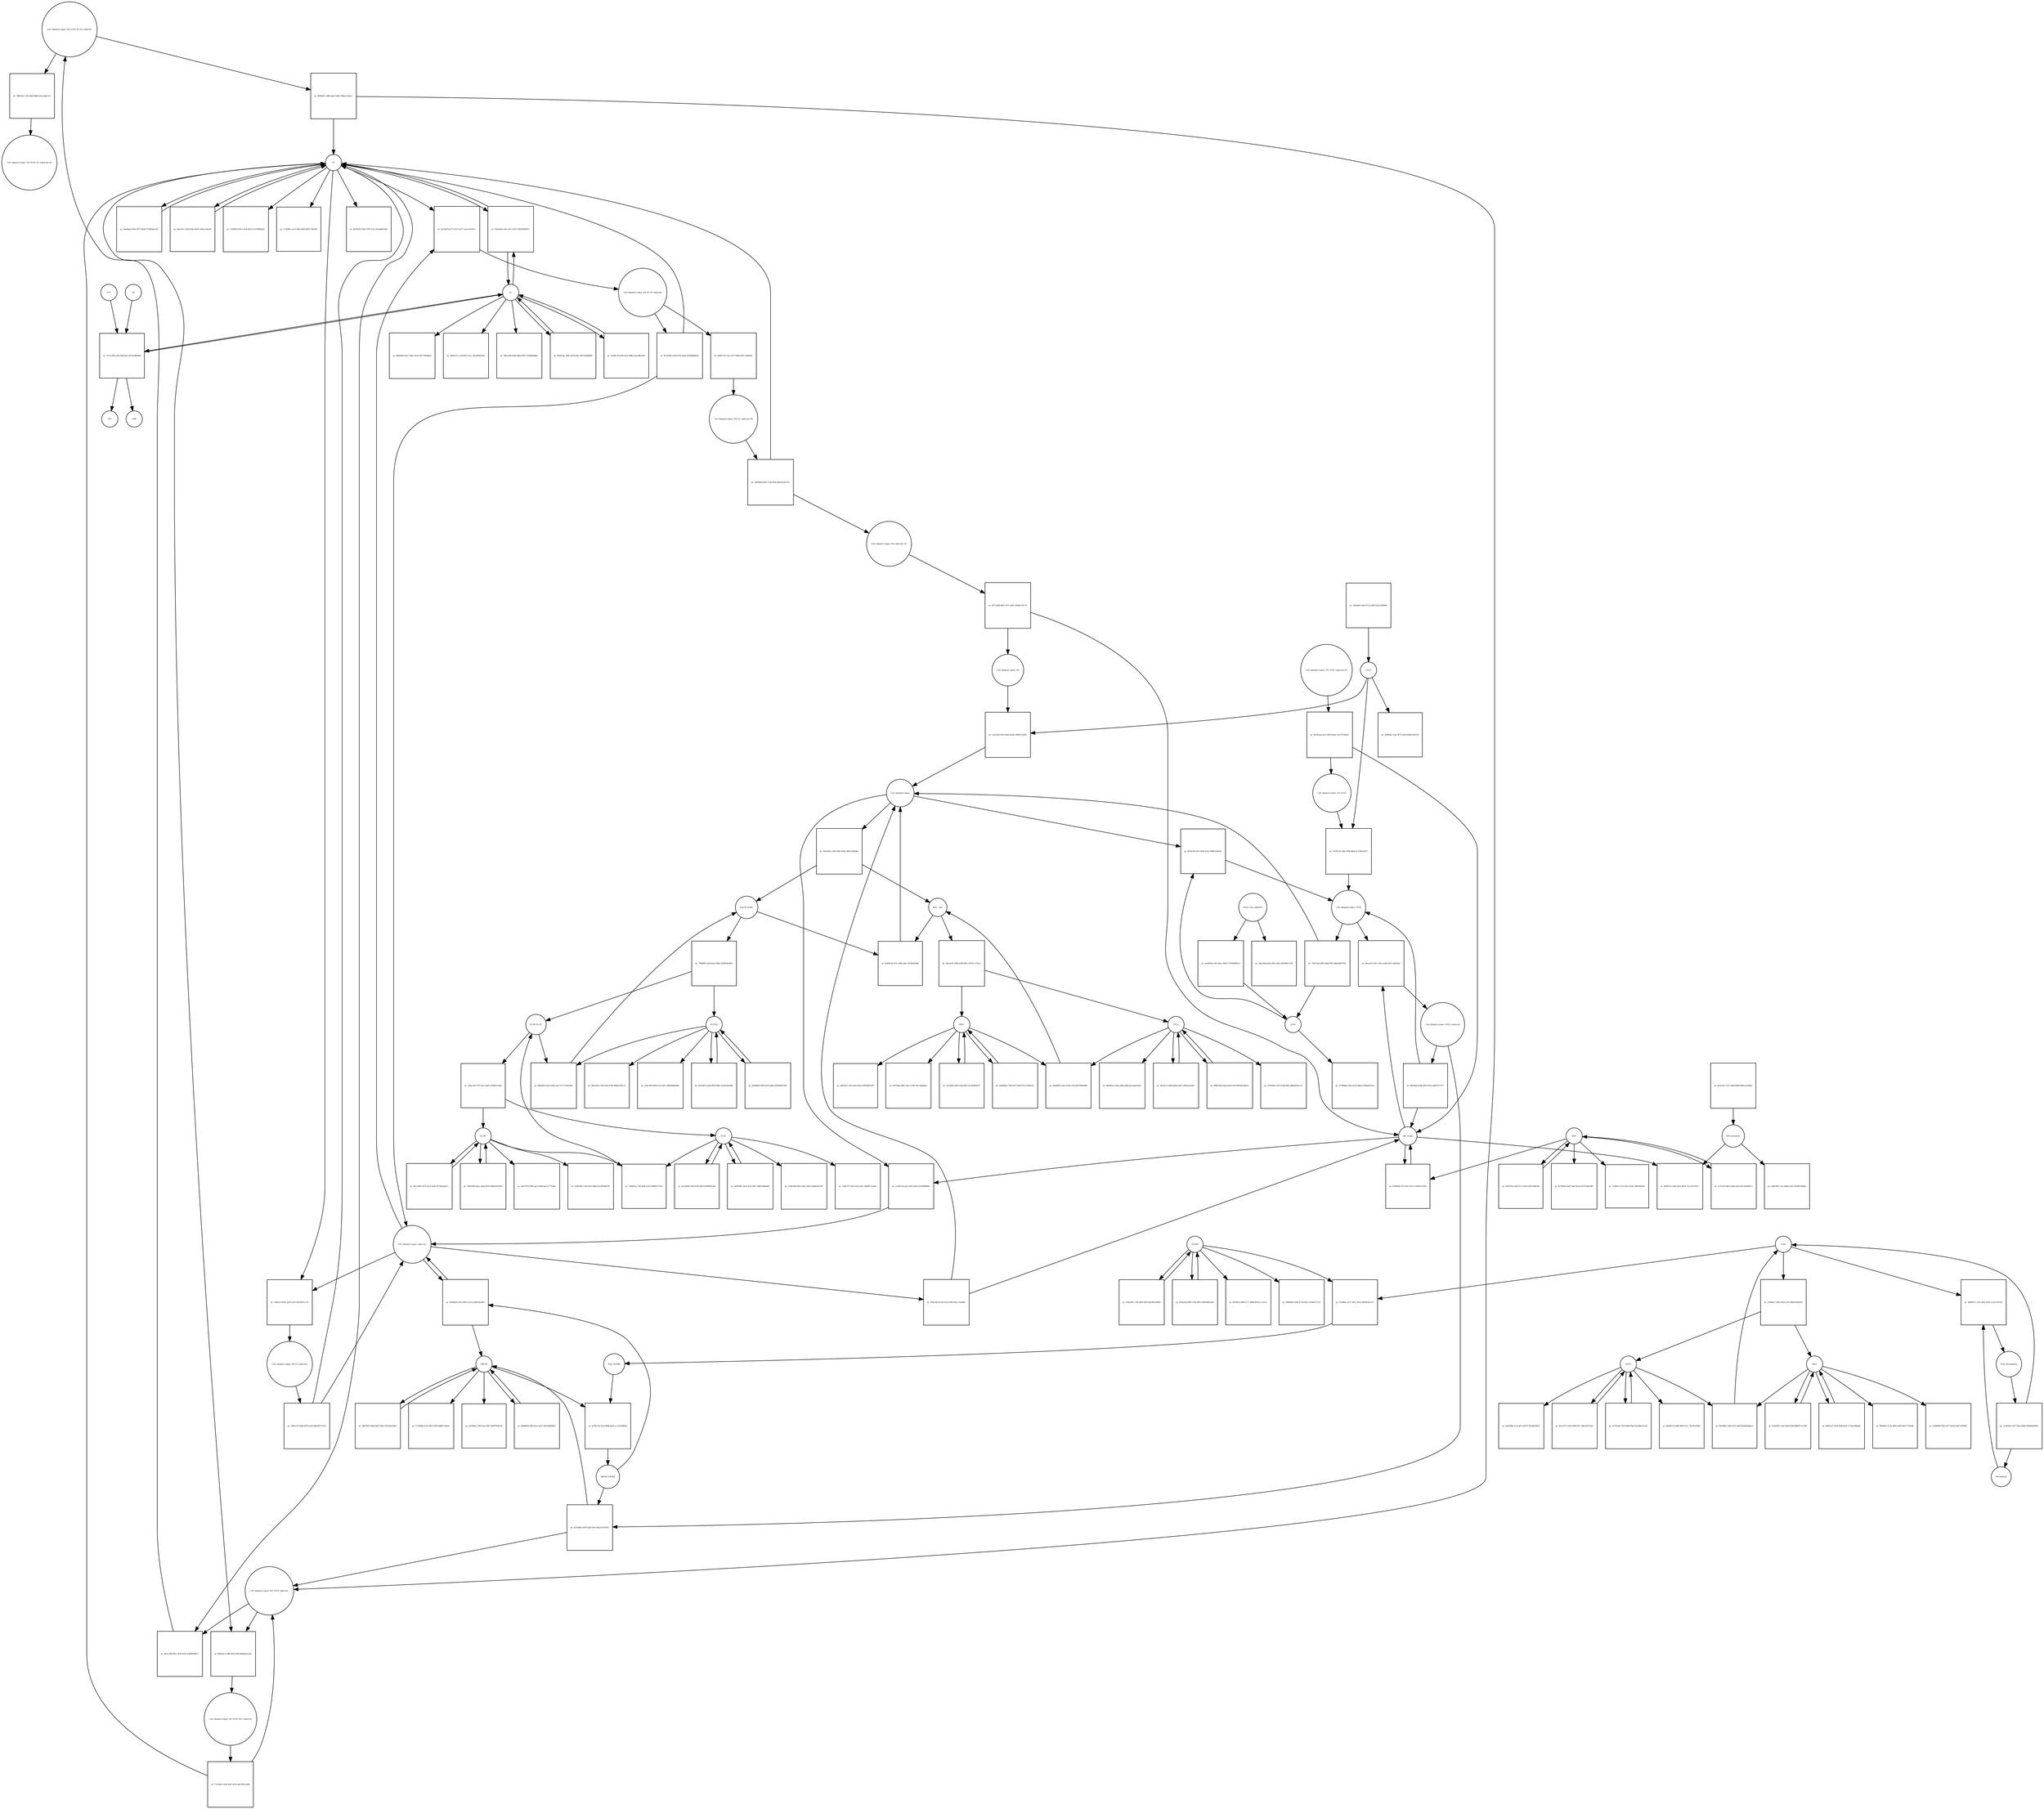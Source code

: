 strict digraph  {
"Cul2 ubiquitin ligase_N8_Orf10_E2-Ub_substrate" [annotation="urn_miriam_ncbiprotein_BCD58762|urn_miriam_hgnc.symbol_UBE2|urn_miriam_hgnc.symbol_ZYG11B|urn_miriam_hgnc.symbol_ELOB|urn_miriam_hgnc.symbol_ELOC|urn_miriam_hgnc.symbol_RBX1|urn_miriam_hgnc.symbol_CUL2|urn_miriam_hgnc.symbol_NEDD8", bipartite=0, cls=complex, fontsize=4, label="Cul2 ubiquitin ligase_N8_Orf10_E2-Ub_substrate", shape=circle];
"pr_36ff41b2-c7bf-496d-98db-0c2eca8aa741" [annotation="", bipartite=1, cls=process, fontsize=4, label="pr_36ff41b2-c7bf-496d-98db-0c2eca8aa741", shape=square];
"Cul2 ubiquitin ligase_N8_Orf10_E2_substrate-Ub" [annotation="urn_miriam_ncbiprotein_BCD58762|urn_miriam_hgnc.symbol_UBE2|urn_miriam_hgnc.symbol_ZYG11B|urn_miriam_hgnc.symbol_ELOB|urn_miriam_hgnc.symbol_ELOC|urn_miriam_hgnc.symbol_RBX1|urn_miriam_hgnc.symbol_CUL2|urn_miriam_hgnc.symbol_NEDD8", bipartite=0, cls=complex, fontsize=4, label="Cul2 ubiquitin ligase_N8_Orf10_E2_substrate-Ub", shape=circle];
"Cul2 ubiquitin ligase_N8_E2-Ub_substrate" [annotation="urn_miriam_hgnc.symbol_ZYG11B|urn_miriam_hgnc.symbol_RBX1|urn_miriam_hgnc.symbol_ELOB|urn_miriam_hgnc.symbol_ELOC|urn_miriam_hgnc.symbol_CUL2|urn_miriam_hgnc.symbol_NEDD8|urn_miriam_hgnc.symbol_UBE2", bipartite=0, cls=complex, fontsize=4, label="Cul2 ubiquitin ligase_N8_E2-Ub_substrate", shape=circle];
"pr_b5893139-75a1-4757-96b4-88517288eb3f" [annotation="", bipartite=1, cls=process, fontsize=4, label="pr_b5893139-75a1-4757-96b4-88517288eb3f", shape=square];
"Cul2 ubiquitin ligase_N8_E2_substrate-Ub" [annotation="urn_miriam_hgnc.symbol_ZYG11B|urn_miriam_hgnc.symbol_UBE2|urn_miriam_hgnc.symbol_ELOB|urn_miriam_hgnc.symbol_ELOC|urn_miriam_hgnc.symbol_RBX1|urn_miriam_hgnc.symbol_CUL2|urn_miriam_hgnc.symbol_NEDD8", bipartite=0, cls=complex, fontsize=4, label="Cul2 ubiquitin ligase_N8_E2_substrate-Ub", shape=circle];
E2 [annotation="urn_miriam_hgnc.symbol_UBE2", bipartite=0, cls=macromolecule, fontsize=4, label=E2, shape=circle];
"pr_f54e4b5b-cabc-43e7-a055-35b618483021" [annotation="", bipartite=1, cls=process, fontsize=4, label="pr_f54e4b5b-cabc-43e7-a055-35b618483021", shape=square];
E1 [annotation="urn_miriam_hgnc.symbol_UBA", bipartite=0, cls=macromolecule, fontsize=4, label=E1, shape=circle];
"pr_1071c208-a1b0-4afb-affa-5479ce88596d" [annotation="", bipartite=1, cls=process, fontsize=4, label="pr_1071c208-a1b0-4afb-affa-5479ce88596d", shape=square];
Ub [annotation="", bipartite=0, cls="simple chemical", fontsize=4, label=Ub, shape=circle];
ATP [annotation="", bipartite=0, cls="simple chemical", fontsize=4, label=ATP, shape=circle];
AMP [annotation="", bipartite=0, cls="simple chemical", fontsize=4, label=AMP, shape=circle];
PPi [annotation="", bipartite=0, cls="simple chemical", fontsize=4, label=PPi, shape=circle];
"Cul2 ubiquitin ligase_substrate" [annotation="urn_miriam_hgnc.symbol_ZYg11B|urn_miriam_hgnc.symbol_ELOB|urn_miriam_hgnc.symbol_ELOC|urn_miriam_hgnc.symbol_RBX1|urn_miriam_hgnc.symbol_CUL2|urn_miriam_hgnc.symbol_NEDD8", bipartite=0, cls=complex, fontsize=4, label="Cul2 ubiquitin ligase_substrate", shape=circle];
"pr_b3c0da7b-a275-4133-a377-ae2a7af1871c" [annotation="", bipartite=1, cls=process, fontsize=4, label="pr_b3c0da7b-a275-4133-a377-ae2a7af1871c", shape=square];
"Cul2 ubiquitin ligase_N8_Orf10_substrate" [annotation="urn_miriam_ncbiprotein_BCD58762|urn_miriam_hgnc.symbol_ZYG11B|urn_miriam_hgnc.symbol_ELOB|urn_miriam_hgnc.symbol_ELOC|urn_miriam_hgnc.symbol_RBX1|urn_miriam_hgnc.symbol_CUL2|urn_miriam_hgnc.symbol_NEDD8", bipartite=0, cls=complex, fontsize=4, label="Cul2 ubiquitin ligase_N8_Orf10_substrate", shape=circle];
"pr_d412c2bb-065c-4a78-bc05-fe488559fb7c" [annotation="", bipartite=1, cls=process, fontsize=4, label="pr_d412c2bb-065c-4a78-bc05-fe488559fb7c", shape=square];
ZYG11B [annotation="urn_miriam_hgnc_HGNC%3A25820", bipartite=0, cls=macromolecule, fontsize=4, label=ZYG11B, shape=circle];
"pr_6c87dd7e-220b-4f29-868c-0c2b5c8e208f" [annotation="", bipartite=1, cls=process, fontsize=4, label="pr_6c87dd7e-220b-4f29-868c-0c2b5c8e208f", shape=square];
UBE2M [annotation="urn_miriam_hgnc_HGNC%3A12491", bipartite=0, cls=macromolecule, fontsize=4, label=UBE2M, shape=circle];
"pr_b04980ed-4ffb-42ca-9a27-d4363b858852" [annotation="", bipartite=1, cls=process, fontsize=4, label="pr_b04980ed-4ffb-42ca-9a27-d4363b858852", shape=square];
UBA3 [annotation="urn_miriam_hgnc_HGNC%3A12470", bipartite=0, cls=macromolecule, fontsize=4, label=UBA3, shape=circle];
"pr_6c6ef452-7eeb-430d-939b-d88047c1c369" [annotation="", bipartite=1, cls=process, fontsize=4, label="pr_6c6ef452-7eeb-430d-939b-d88047c1c369", shape=square];
RBX1 [annotation="urn_miriam_hgnc_HGNC%3A9928", bipartite=0, cls=macromolecule, fontsize=4, label=RBX1, shape=circle];
"pr_15e2863e-9ef5-43fa-8837-dc16b9fb3e17" [annotation="", bipartite=1, cls=process, fontsize=4, label="pr_15e2863e-9ef5-43fa-8837-dc16b9fb3e17", shape=square];
"Orf10 (+)ss sgmRNA" [annotation=urn_miriam_ncbiprotein_BCD58762, bipartite=0, cls="nucleic acid feature", fontsize=4, label="Orf10 (+)ss sgmRNA", shape=circle];
"pr_eea465b4-3a01-40ec-8620-775505d805c0" [annotation="", bipartite=1, cls=process, fontsize=4, label="pr_eea465b4-3a01-40ec-8620-775505d805c0", shape=square];
Orf10 [annotation=urn_miriam_ncbiprotein_BCD58762, bipartite=0, cls=macromolecule, fontsize=4, label=Orf10, shape=circle];
NEDD8 [annotation="urn_miriam_hgnc_HGNC%3A7732", bipartite=0, cls=macromolecule, fontsize=4, label=NEDD8, shape=circle];
"pr_52d23f4e-c798-4469-a8f2-6eb396c000d4" [annotation="", bipartite=1, cls=process, fontsize=4, label="pr_52d23f4e-c798-4469-a8f2-6eb396c000d4", shape=square];
NAE1 [annotation="urn_miriam_hgnc_HGNC%3A621", bipartite=0, cls=macromolecule, fontsize=4, label=NAE1, shape=circle];
"pr_6d1c0727-e045-4409-9f1c-f90e595235a2" [annotation="", bipartite=1, cls=process, fontsize=4, label="pr_6d1c0727-e045-4409-9f1c-f90e595235a2", shape=square];
ELOC [annotation="urn_miriam_hgnc_HGNC%3A11617", bipartite=0, cls=macromolecule, fontsize=4, label=ELOC, shape=circle];
"pr_b3353b8d-5564-41fb-82b9-6e60ff90c26d" [annotation="", bipartite=1, cls=process, fontsize=4, label="pr_b3353b8d-5564-41fb-82b9-6e60ff90c26d", shape=square];
ELOB [annotation="urn_miriam_hgnc_HGNC%3A11619", bipartite=0, cls=macromolecule, fontsize=4, label=ELOB, shape=circle];
"pr_89ca5566-4470-43c6-be06-20734faa6a5c" [annotation="", bipartite=1, cls=process, fontsize=4, label="pr_89ca5566-4470-43c6-be06-20734faa6a5c", shape=square];
"pr_0aed9aad-5043-4f73-8658-7f1082beac96" [annotation="", bipartite=1, cls=process, fontsize=4, label="pr_0aed9aad-5043-4f73-8658-7f1082beac96", shape=square];
"pr_84361a6c-369e-4034-b9ac-8437b3808580" [annotation="", bipartite=1, cls=process, fontsize=4, label="pr_84361a6c-369e-4034-b9ac-8437b3808580", shape=square];
DUB [annotation="urn_miriam_hgnc.symbol_DUB", bipartite=0, cls=macromolecule, fontsize=4, label=DUB, shape=circle];
"pr_fc321876-db55-406d-a95f-49c16eb665c2" [annotation="", bipartite=1, cls=process, fontsize=4, label="pr_fc321876-db55-406d-a95f-49c16eb665c2", shape=square];
CUL2 [annotation="urn_miriam_hgnc_HGNC%3A2552", bipartite=0, cls=macromolecule, fontsize=4, label=CUL2, shape=circle];
"pr_6bc3f1c2-bd04-48ed-abd7-a682fee2ebe7" [annotation="", bipartite=1, cls=process, fontsize=4, label="pr_6bc3f1c2-bd04-48ed-abd7-a682fee2ebe7", shape=square];
"pr_5d584893-8505-4f18-a8b8-587b09d07009" [annotation="", bipartite=1, cls=process, fontsize=4, label="pr_5d584893-8505-4f18-a8b8-587b09d07009", shape=square];
"pr_89b78423-4fbd-4b41-9842-69325d21df92" [annotation="", bipartite=1, cls=process, fontsize=4, label="pr_89b78423-4fbd-4b41-9842-69325d21df92", shape=square];
"pr_6fb22cd7-59cb-4280-8c91-372eec0b6a8c" [annotation="", bipartite=1, cls=process, fontsize=4, label="pr_6fb22cd7-59cb-4280-8c91-372eec0b6a8c", shape=square];
"pr_b34286ea-730e-4ef7-be00-f3c1a709a316" [annotation="", bipartite=1, cls=process, fontsize=4, label="pr_b34286ea-730e-4ef7-be00-f3c1a709a316", shape=square];
"pr_d595aefa-8692-474a-8f81-6a892d861d39" [annotation="", bipartite=1, cls=process, fontsize=4, label="pr_d595aefa-8692-474a-8f81-6a892d861d39", shape=square];
"pr_01574c8e-7929-4b96-98af-d2cd40e21aa6" [annotation="", bipartite=1, cls=process, fontsize=4, label="pr_01574c8e-7929-4b96-98af-d2cd40e21aa6", shape=square];
"pr_8a8409b7-4433-4f35-b40c-3d6bcd0bbddb" [annotation="", bipartite=1, cls=process, fontsize=4, label="pr_8a8409b7-4433-4f35-b40c-3d6bcd0bbddb", shape=square];
"pr_38b61deb-0b1e-4ab8-bf58-02bbb5d37894" [annotation="", bipartite=1, cls=process, fontsize=4, label="pr_38b61deb-0b1e-4ab8-bf58-02bbb5d37894", shape=square];
"pr_f6ac65c1-262d-44bc-ba96-1d02ac56a1ff" [annotation="", bipartite=1, cls=process, fontsize=4, label="pr_f6ac65c1-262d-44bc-ba96-1d02ac56a1ff", shape=square];
"pr_91d56c3f-0338-415a-b99b-2a2a38fa1fd7" [annotation="", bipartite=1, cls=process, fontsize=4, label="pr_91d56c3f-0338-415a-b99b-2a2a38fa1fd7", shape=square];
"pr_b2d7d1ef-024f-411a-8305-b395149dcf6f" [annotation="", bipartite=1, cls=process, fontsize=4, label="pr_b2d7d1ef-024f-411a-8305-b395149dcf6f", shape=square];
"pr_0b007b38-d4a6-4450-b19f-82854b7bde50" [annotation="", bipartite=1, cls=process, fontsize=4, label="pr_0b007b38-d4a6-4450-b19f-82854b7bde50", shape=square];
"pr_529ba0a5-afb3-4732-a900-1faa319f4de6" [annotation="", bipartite=1, cls=process, fontsize=4, label="pr_529ba0a5-afb3-4732-a900-1faa319f4de6", shape=square];
CSN5 [annotation="", bipartite=0, cls=complex, fontsize=4, label=CSN5, shape=circle];
"pr_e91e1f2c-157e-4de8-80d6-bfd9c2a329a8" [annotation="", bipartite=1, cls=process, fontsize=4, label="pr_e91e1f2c-157e-4de8-80d6-bfd9c2a329a8", shape=square];
"26S-proteasom" [annotation="urn_miriam_obo.go_GO%3A0000502", bipartite=0, cls=complex, fontsize=4, label="26S-proteasom", shape=circle];
NAE_Pevonedistat [annotation="urn_miriam_obo.chebi_CHEBI%3A145535|urn_miriam_hgnc.symbol_NAE1|urn_miriam_hgnc.symbol_UBA3", bipartite=0, cls=complex, fontsize=4, label=NAE_Pevonedistat, shape=circle];
"pr_1c445624-1437-40ea-86dd-2f6640a4869c" [annotation="", bipartite=1, cls=process, fontsize=4, label="pr_1c445624-1437-40ea-86dd-2f6640a4869c", shape=square];
Pevonedistat [annotation="urn_miriam_obo.chebi_CHEBI%3A145535", bipartite=0, cls="simple chemical", fontsize=4, label=Pevonedistat, shape=circle];
NAE [annotation="urn_miriam_hgnc.symbol_NAE1|urn_miriam_hgnc.symbol_UBA3", bipartite=0, cls=complex, fontsize=4, label=NAE, shape=circle];
"pr_3cdd8aa7-6e6e-46ad-a315-d9d61bdd9165" [annotation="", bipartite=1, cls=process, fontsize=4, label="pr_3cdd8aa7-6e6e-46ad-a315-d9d61bdd9165", shape=square];
ELOB_ELOC [annotation="urn_miriam_hgnc.symbol_ELOB|urn_miriam_hgnc.symbol_ELOC", bipartite=0, cls=complex, fontsize=4, label=ELOB_ELOC, shape=circle];
"pr_22fac236-7187-4a1f-a62f-c47bf8c21b04" [annotation="", bipartite=1, cls=process, fontsize=4, label="pr_22fac236-7187-4a1f-a62f-c47bf8c21b04", shape=square];
Zyg11B_EloBC [annotation="urn_miriam_hgnc.symbol_ZYG11B|urn_miriam_hgnc.symbol_ELOB|urn_miriam_hgnc.symbol_ELOC", bipartite=0, cls=complex, fontsize=4, label=Zyg11B_EloBC, shape=circle];
"pr_74fddf50-e6e8-4ee5-b962-502df5d596e0" [annotation="", bipartite=1, cls=process, fontsize=4, label="pr_74fddf50-e6e8-4ee5-b962-502df5d596e0", shape=square];
"Cul2 ubiquitin ligase_N8_substrate-Ub" [annotation="urn_miriam_hgnc.symbol_ZYG11B|urn_miriam_hgnc.symbol_ELOB|urn_miriam_hgnc.symbol_ELOC|urn_miriam_hgnc.symbol_RBX1|urn_miriam_hgnc.symbol_CUL2|urn_miriam_hgnc.symbol_NEDD8", bipartite=0, cls=complex, fontsize=4, label="Cul2 ubiquitin ligase_N8_substrate-Ub", shape=circle];
"pr_4871c68d-4bdc-473c-ad91-28debe12e73e" [annotation="", bipartite=1, cls=process, fontsize=4, label="pr_4871c68d-4bdc-473c-ad91-28debe12e73e", shape=square];
"Cul2 ubiquitin ligase_N8" [annotation="urn_miriam_hgnc.symbol_ZYG11B|urn_miriam_hgnc.symbol_ELOB|urn_miriam_hgnc.symbol_ELOC|urn_miriam_hgnc.symbol_RBX1|urn_miriam_hgnc.symbol_CUL2|urn_miriam_hgnc.symbol_NEDD8", bipartite=0, cls=complex, fontsize=4, label="Cul2 ubiquitin ligase_N8", shape=circle];
ubit_traget [annotation="", bipartite=0, cls=macromolecule, fontsize=4, label=ubit_traget, shape=circle];
"pr_978a3463-8238-41e4-ab06-ebecc33ad661" [annotation="", bipartite=1, cls=process, fontsize=4, label="pr_978a3463-8238-41e4-ab06-ebecc33ad661", shape=square];
"Cul2 ubiquitin ligase" [annotation="urn_miriam_hgnc.symbol_RBX1|urn_miriam_hgnc.symbol_CUL2|urn_miriam_hgnc.symbol_ZYG11B|urn_miriam_hgnc.symbol_ELOB|urn_miriam_hgnc.symbol_ELOC", bipartite=0, cls=complex, fontsize=4, label="Cul2 ubiquitin ligase", shape=circle];
"Cul2 ubiquitin ligase_N8_Orf10_substrate-Ub" [annotation="urn_miriam_ncbiprotein_BCD58762|urn_miriam_hgnc.symbol_ZYG11B|urn_miriam_hgnc.symbol_ELOB|urn_miriam_hgnc.symbol_ELOC|urn_miriam_hgnc.symbol_RBX1|urn_miriam_hgnc.symbol_CUL2|urn_miriam_hgnc.symbol_NEDD8", bipartite=0, cls=complex, fontsize=4, label="Cul2 ubiquitin ligase_N8_Orf10_substrate-Ub", shape=circle];
"pr_6b320aaa-0ca2-4092-95a8-214797239b35" [annotation="", bipartite=1, cls=process, fontsize=4, label="pr_6b320aaa-0ca2-4092-95a8-214797239b35", shape=square];
"Cul2 ubiquitin ligase_N8_Orf10" [annotation="urn_miriam_hgnc.symbol_ZYG11B|urn_miriam_hgnc.symbol_ELOB|urn_miriam_hgnc.symbol_ELOC|urn_miriam_hgnc.symbol_RBX1|urn_miriam_hgnc.symbol_CUL2|urn_miriam_hgnc.symbol_NEDD8|urn_miriam_ncbiprotein_BCD58762", bipartite=0, cls=complex, fontsize=4, label="Cul2 ubiquitin ligase_N8_Orf10", shape=circle];
"Cul2 ubiquitin ligase_Orf10_substrate" [annotation="urn_miriam_ncbiprotein_BCD58762|urn_miriam_hgnc.symbol_ZYg11B|urn_miriam_hgnc.symbol_ELOB|urn_miriam_hgnc.symbol_ELOC|urn_miriam_hgnc.symbol_RBX1|urn_miriam_hgnc.symbol_CUL2", bipartite=0, cls=complex, fontsize=4, label="Cul2 ubiquitin ligase_Orf10_substrate", shape=circle];
"pr_b024fda9-6dbf-4f10-91f4-a3d4f7417117" [annotation="", bipartite=1, cls=process, fontsize=4, label="pr_b024fda9-6dbf-4f10-91f4-a3d4f7417117", shape=square];
"Cul2 ubiquitin ligase_Orf10" [annotation="urn_miriam_ncbiprotein_BCD58762|urn_miriam_hgnc.symbol_ZYG11B|urn_miriam_hgnc.symbol_ELOB|urn_miriam_hgnc.symbol_ELOC|urn_miriam_hgnc.symbol_RBX1|urn_miriam_hgnc.symbol_CUL2", bipartite=0, cls=complex, fontsize=4, label="Cul2 ubiquitin ligase_Orf10", shape=circle];
"pr_7d136c22-3a8a-493b-88a8-bc15945e2971" [annotation="", bipartite=1, cls=process, fontsize=4, label="pr_7d136c22-3a8a-493b-88a8-bc15945e2971", shape=square];
"pr_75d513ab-d0f4-49e8-9fd7-0db3e0057955" [annotation="", bipartite=1, cls=process, fontsize=4, label="pr_75d513ab-d0f4-49e8-9fd7-0db3e0057955", shape=square];
"pr_1adc39a3-40e3-4bfe-be4b-c99df517bd30" [annotation="", bipartite=1, cls=process, fontsize=4, label="pr_1adc39a3-40e3-4bfe-be4b-c99df517bd30", shape=square];
"pr_84cbeb8c-e4e9-44b2-bda6-3b0211d0adbe" [annotation="", bipartite=1, cls=process, fontsize=4, label="pr_84cbeb8c-e4e9-44b2-bda6-3b0211d0adbe", shape=square];
Rbx1_Cul2 [annotation="urn_miriam_hgnc.symbol_RBX1|urn_miriam_hgnc.symbol_CUL2", bipartite=0, cls=complex, fontsize=4, label=Rbx1_Cul2, shape=circle];
"pr_5d4508a0-60f7-474d-916b-462a0c0a07c6" [annotation="", bipartite=1, cls=process, fontsize=4, label="pr_5d4508a0-60f7-474d-916b-462a0c0a07c6", shape=square];
"Cul2 ubiquitin ligase_N8_E2_substrate" [annotation="urn_miriam_hgnc.symbol_ZYG11B|urn_miriam_hgnc.symbol_ELOB|urn_miriam_hgnc.symbol_ELOC|urn_miriam_hgnc.symbol_RBX1|urn_miriam_hgnc.symbol_CUL2|urn_miriam_hgnc.symbol_NEDD8", bipartite=0, cls=complex, fontsize=4, label="Cul2 ubiquitin ligase_N8_E2_substrate", shape=circle];
"pr_cf841c03-45d6-4970-ac69-6bbcd8771414" [annotation="", bipartite=1, cls=process, fontsize=4, label="pr_cf841c03-45d6-4970-ac69-6bbcd8771414", shape=square];
"Cul2 ubiquitin ligase_N8_Orf10_0E2_substrate" [annotation="urn_miriam_ncbiprotein_BCD58762|urn_miriam_hgnc.symbol_ZYG11B|urn_miriam_hgnc.symbol_ELOB|urn_miriam_hgnc.symbol_ELOC|urn_miriam_hgnc.symbol_RBX1|urn_miriam_hgnc.symbol_CUL2|urn_miriam_hgnc.symbol_NEDD8|urn_miriam_hgnc.symbol_UBE2", bipartite=0, cls=complex, fontsize=4, label="Cul2 ubiquitin ligase_N8_Orf10_0E2_substrate", shape=circle];
"pr_771224e5-1656-4391-8e7b-9a9700c3c05b" [annotation="", bipartite=1, cls=process, fontsize=4, label="pr_771224e5-1656-4391-8e7b-9a9700c3c05b", shape=square];
"pr_30aa5a9c-f004-43b0-806c-a5515cc77bc5" [annotation="", bipartite=1, cls=process, fontsize=4, label="pr_30aa5a9c-f004-43b0-806c-a5515cc77bc5", shape=square];
"pr_476985d1-ff76-4911-be73-cf4943a185f9" [annotation="", bipartite=1, cls=process, fontsize=4, label="pr_476985d1-ff76-4911-be73-cf4943a185f9", shape=square];
"pr_9e13558a-3326-4792-bad2-621bd84bb01e" [annotation="", bipartite=1, cls=process, fontsize=4, label="pr_9e13558a-3326-4792-bad2-621bd84bb01e", shape=square];
"pr_d95f26d7-a80b-42a6-b29b-768da31a9ae2" [annotation="", bipartite=1, cls=process, fontsize=4, label="pr_d95f26d7-a80b-42a6-b29b-768da31a9ae2", shape=square];
"pr_8f0d5731-a046-4a5a-8b79-37ee74270321" [annotation="", bipartite=1, cls=process, fontsize=4, label="pr_8f0d5731-a046-4a5a-8b79-37ee74270321", shape=square];
"pr_48a230cf-1200-435e-b7f4-49fbec595c7e" [annotation="", bipartite=1, cls=process, fontsize=4, label="pr_48a230cf-1200-435e-b7f4-49fbec595c7e", shape=square];
"pr_a78c558f-e828-4153-bd72-d08e986d3804" [annotation="", bipartite=1, cls=process, fontsize=4, label="pr_a78c558f-e828-4153-bd72-d08e986d3804", shape=square];
"pr_7c55d9da-6c64-49e5-8329-dd6ff119de0c" [annotation="", bipartite=1, cls=process, fontsize=4, label="pr_7c55d9da-6c64-49e5-8329-dd6ff119de0c", shape=square];
"pr_a8cfb0fa-c396-45ea-90fc-05697fb9a1bf" [annotation="", bipartite=1, cls=process, fontsize=4, label="pr_a8cfb0fa-c396-45ea-90fc-05697fb9a1bf", shape=square];
"pr_39b490c2-fc2a-4f6d-ae90-0feb77576a3b" [annotation="", bipartite=1, cls=process, fontsize=4, label="pr_39b490c2-fc2a-4f6d-ae90-0feb77576a3b", shape=square];
"pr_23b40094-03fa-4a77-b93e-04f27a782991" [annotation="", bipartite=1, cls=process, fontsize=4, label="pr_23b40094-03fa-4a77-b93e-04f27a782991", shape=square];
"pr_af8750c5-52b1-4dc4-bfe3-0f3fa89623b7" [annotation="", bipartite=1, cls=process, fontsize=4, label="pr_af8750c5-52b1-4dc4-bfe3-0f3fa89623b7", shape=square];
"pr_e0375bae-86fc-4a21-a708-7f3c7bdb8ee2" [annotation="", bipartite=1, cls=process, fontsize=4, label="pr_e0375bae-86fc-4a21-a708-7f3c7bdb8ee2", shape=square];
"pr_c8ac06d2-64af-4fb3-a82b-20e664f12759" [annotation="", bipartite=1, cls=process, fontsize=4, label="pr_c8ac06d2-64af-4fb3-a82b-20e664f12759", shape=square];
"pr_57788ddd-c50e-4a39-bbbb-5c56babc97a9" [annotation="", bipartite=1, cls=process, fontsize=4, label="pr_57788ddd-c50e-4a39-bbbb-5c56babc97a9", shape=square];
"pr_f8c9d335-9f40-4717-888d-0676ccc1e3e2" [annotation="", bipartite=1, cls=process, fontsize=4, label="pr_f8c9d335-9f40-4717-888d-0676ccc1e3e2", shape=square];
"pr_80bb60fa-ee8d-4718-abf3-2ca06ed77133" [annotation="", bipartite=1, cls=process, fontsize=4, label="pr_80bb60fa-ee8d-4718-abf3-2ca06ed77133", shape=square];
"pr_69c6b11d-a948-4904-911c-79a7fe22ff82" [annotation="", bipartite=1, cls=process, fontsize=4, label="pr_69c6b11d-a948-4904-911c-79a7fe22ff82", shape=square];
"pr_242ef8b8-1e3a-447c-b979-761a82f36015" [annotation="", bipartite=1, cls=process, fontsize=4, label="pr_242ef8b8-1e3a-447c-b979-761a82f36015", shape=square];
"pr_e144634b-4983-449c-92b0-abab842b7067" [annotation="", bipartite=1, cls=process, fontsize=4, label="pr_e144634b-4983-449c-92b0-abab842b7067", shape=square];
"pr_7a98c7f7-abf2-43cd-a16c-dbb5873c20b5" [annotation="", bipartite=1, cls=process, fontsize=4, label="pr_7a98c7f7-abf2-43cd-a16c-dbb5873c20b5", shape=square];
"pr_a647757b-f006-4ac8-a9ad-8a7c2773764e" [annotation="", bipartite=1, cls=process, fontsize=4, label="pr_a647757b-f006-4ac8-a9ad-8a7c2773764e", shape=square];
"pr_0249c461-5359-4fc9-9466-34e3830dd79d" [annotation="", bipartite=1, cls=process, fontsize=4, label="pr_0249c461-5359-4fc9-9466-34e3830dd79d", shape=square];
"pr_7e604632-8411-4ef4-bb52-6c223f804ab5" [annotation="", bipartite=1, cls=process, fontsize=4, label="pr_7e604632-8411-4ef4-bb52-6c223f804ab5", shape=square];
"pr_c7368f8c-aa15-4d0e-b9af-ddf3cc98362f" [annotation="", bipartite=1, cls=process, fontsize=4, label="pr_c7368f8c-aa15-4d0e-b9af-ddf3cc98362f", shape=square];
"pr_d00d3a02-eb17-48ac-9c50-56c57892bb76" [annotation="", bipartite=1, cls=process, fontsize=4, label="pr_d00d3a02-eb17-48ac-9c50-56c57892bb76", shape=square];
"pr_b0d41471-c229-4f7c-a5cc-5fe209d1382e" [annotation="", bipartite=1, cls=process, fontsize=4, label="pr_b0d41471-c229-4f7c-a5cc-5fe209d1382e", shape=square];
"pr_85794e4e-8e87-4bef-8ea0-b97d75d4c669" [annotation="", bipartite=1, cls=process, fontsize=4, label="pr_85794e4e-8e87-4bef-8ea0-b97d75d4c669", shape=square];
"pr_7a2bf1c0-1f14-401f-b166-1f8f3058f3fc" [annotation="", bipartite=1, cls=process, fontsize=4, label="pr_7a2bf1c0-1f14-401f-b166-1f8f3058f3fc", shape=square];
"pr_27459242-25c6-4cdd-89f1-d8b4a9e9ca72" [annotation="", bipartite=1, cls=process, fontsize=4, label="pr_27459242-25c6-4cdd-89f1-d8b4a9e9ca72", shape=square];
"pr_d8260a2a-342a-4e6b-ab8d-da13aa410e4c" [annotation="", bipartite=1, cls=process, fontsize=4, label="pr_d8260a2a-342a-4e6b-ab8d-da13aa410e4c", shape=square];
"pr_4f9fb0d1-35a0-4f72-ae8b-63d9ce4f257b" [annotation="", bipartite=1, cls=process, fontsize=4, label="pr_4f9fb0d1-35a0-4f72-ae8b-63d9ce4f257b", shape=square];
"pr_a48a1ffb-c51e-40d6-b188-5503897dd6bd" [annotation="", bipartite=1, cls=process, fontsize=4, label="pr_a48a1ffb-c51e-40d6-b188-5503897dd6bd", shape=square];
NAE_NEDD8 [annotation="urn_miriam_hgnc.symbol_NEDD8|urn_miriam_hgnc.symbol_NAE1|urn_miriam_hgnc.symbol_UBA3", bipartite=0, cls=complex, fontsize=4, label=NAE_NEDD8, shape=circle];
"pr_a976cc9e-5254-408b-ab24-ecca51bd9b6d" [annotation="", bipartite=1, cls=process, fontsize=4, label="pr_a976cc9e-5254-408b-ab24-ecca51bd9b6d", shape=square];
UBE2M_NEDD8 [annotation="urn_miriam_hgnc.symbol_UBE2M|urn_miriam_hgnc.symbol_NEDD8", bipartite=0, cls=complex, fontsize=4, label=UBE2M_NEDD8, shape=circle];
"pr_bf7da25b-efc0-4046-a50e-94d915a883fa" [annotation="", bipartite=1, cls=process, fontsize=4, label="pr_bf7da25b-efc0-4046-a50e-94d915a883fa", shape=square];
"pr_97a88f2c-bc71-487c-831a-9def0cda27a5" [annotation="", bipartite=1, cls=process, fontsize=4, label="pr_97a88f2c-bc71-487c-831a-9def0cda27a5", shape=square];
"pr_0db64071-1a47-48ce-81d5-7cee1f75f1d3" [annotation="", bipartite=1, cls=process, fontsize=4, label="pr_0db64071-1a47-48ce-81d5-7cee1f75f1d3", shape=square];
"pr_f9a484fa-15db-4102-a489-d9afbd3bdec4" [annotation="", bipartite=1, cls=process, fontsize=4, label="pr_f9a484fa-15db-4102-a489-d9afbd3bdec4", shape=square];
"pr_46642633-bc5f-4209-aaa7-b7c731dd1944" [annotation="", bipartite=1, cls=process, fontsize=4, label="pr_46642633-bc5f-4209-aaa7-b7c731dd1944", shape=square];
"pr_72b695ea-7eff-4fdb-a57b-23d9f82775a6" [annotation="", bipartite=1, cls=process, fontsize=4, label="pr_72b695ea-7eff-4fdb-a57b-23d9f82775a6", shape=square];
"pr_9e856c66-415c-496f-a0ef-101d5bfc9b4f" [annotation="", bipartite=1, cls=process, fontsize=4, label="pr_9e856c66-415c-496f-a0ef-101d5bfc9b4f", shape=square];
"pr_ac92613d-eab3-4019-9eb6-63e5f96d6fbe" [annotation="", bipartite=1, cls=process, fontsize=4, label="pr_ac92613d-eab3-4019-9eb6-63e5f96d6fbe", shape=square];
"pr_81bb09a9-32e2-4852-a470-4a0b554e4693" [annotation="", bipartite=1, cls=process, fontsize=4, label="pr_81bb09a9-32e2-4852-a470-4a0b554e4693", shape=square];
"pr_d4aca415-95ce-4f1a-a24d-a0e7c3be3da0" [annotation="", bipartite=1, cls=process, fontsize=4, label="pr_d4aca415-95ce-4f1a-a24d-a0e7c3be3da0", shape=square];
"pr_ad15d84e-d395-4a89-af5a-642ce9193478" [annotation="", bipartite=1, cls=process, fontsize=4, label="pr_ad15d84e-d395-4a89-af5a-642ce9193478", shape=square];
"pr_c26fa3cd-650c-4d70-a433-06cfa047cc74" [annotation="", bipartite=1, cls=process, fontsize=4, label="pr_c26fa3cd-650c-4d70-a433-06cfa047cc74", shape=square];
"pr_0d42b2c5-398f-4fe0-a4f8-d449ad2ea5b1" [annotation="", bipartite=1, cls=process, fontsize=4, label="pr_0d42b2c5-398f-4fe0-a4f8-d449ad2ea5b1", shape=square];
"pr_56a80853-e4a2-4cfb-a738-405760f2a889" [annotation="", bipartite=1, cls=process, fontsize=4, label="pr_56a80853-e4a2-4cfb-a738-405760f2a889", shape=square];
"pr_49fcee98-6a8d-4d93-85f8-72566600bdec" [annotation="", bipartite=1, cls=process, fontsize=4, label="pr_49fcee98-6a8d-4d93-85f8-72566600bdec", shape=square];
"pr_0e883202-f4a4-47f6-9c51-043ab662f2dd" [annotation="", bipartite=1, cls=process, fontsize=4, label="pr_0e883202-f4a4-47f6-9c51-043ab662f2dd", shape=square];
"Cul2 ubiquitin ligase_N8_Orf10_E2-Ub_substrate" -> "pr_36ff41b2-c7bf-496d-98db-0c2eca8aa741"  [annotation="", interaction_type=consumption];
"Cul2 ubiquitin ligase_N8_Orf10_E2-Ub_substrate" -> "pr_d95f26d7-a80b-42a6-b29b-768da31a9ae2"  [annotation="", interaction_type=consumption];
"pr_36ff41b2-c7bf-496d-98db-0c2eca8aa741" -> "Cul2 ubiquitin ligase_N8_Orf10_E2_substrate-Ub"  [annotation="", interaction_type=production];
"Cul2 ubiquitin ligase_N8_E2-Ub_substrate" -> "pr_b5893139-75a1-4757-96b4-88517288eb3f"  [annotation="", interaction_type=consumption];
"Cul2 ubiquitin ligase_N8_E2-Ub_substrate" -> "pr_9e13558a-3326-4792-bad2-621bd84bb01e"  [annotation="", interaction_type=consumption];
"pr_b5893139-75a1-4757-96b4-88517288eb3f" -> "Cul2 ubiquitin ligase_N8_E2_substrate-Ub"  [annotation="", interaction_type=production];
"Cul2 ubiquitin ligase_N8_E2_substrate-Ub" -> "pr_5d4508a0-60f7-474d-916b-462a0c0a07c6"  [annotation="", interaction_type=consumption];
E2 -> "pr_f54e4b5b-cabc-43e7-a055-35b618483021"  [annotation="", interaction_type=consumption];
E2 -> "pr_b3c0da7b-a275-4133-a377-ae2a7af1871c"  [annotation="", interaction_type=consumption];
E2 -> "pr_d412c2bb-065c-4a78-bc05-fe488559fb7c"  [annotation="", interaction_type=consumption];
E2 -> "pr_0aed9aad-5043-4f73-8658-7f1082beac96"  [annotation="", interaction_type=consumption];
E2 -> "pr_f6ac65c1-262d-44bc-ba96-1d02ac56a1ff"  [annotation="", interaction_type=consumption];
E2 -> "pr_7e604632-8411-4ef4-bb52-6c223f804ab5"  [annotation="", interaction_type=consumption];
E2 -> "pr_c7368f8c-aa15-4d0e-b9af-ddf3cc98362f"  [annotation="", interaction_type=consumption];
E2 -> "pr_c26fa3cd-650c-4d70-a433-06cfa047cc74"  [annotation="", interaction_type=consumption];
E2 -> "pr_0d42b2c5-398f-4fe0-a4f8-d449ad2ea5b1"  [annotation="", interaction_type=consumption];
E2 -> "pr_0e883202-f4a4-47f6-9c51-043ab662f2dd"  [annotation="", interaction_type=consumption];
"pr_f54e4b5b-cabc-43e7-a055-35b618483021" -> E2  [annotation="", interaction_type=production];
"pr_f54e4b5b-cabc-43e7-a055-35b618483021" -> E1  [annotation="", interaction_type=production];
E1 -> "pr_f54e4b5b-cabc-43e7-a055-35b618483021"  [annotation="", interaction_type=consumption];
E1 -> "pr_1071c208-a1b0-4afb-affa-5479ce88596d"  [annotation="", interaction_type=consumption];
E1 -> "pr_84361a6c-369e-4034-b9ac-8437b3808580"  [annotation="", interaction_type=consumption];
E1 -> "pr_91d56c3f-0338-415a-b99b-2a2a38fa1fd7"  [annotation="", interaction_type=consumption];
E1 -> "pr_d00d3a02-eb17-48ac-9c50-56c57892bb76"  [annotation="", interaction_type=consumption];
E1 -> "pr_b0d41471-c229-4f7c-a5cc-5fe209d1382e"  [annotation="", interaction_type=consumption];
E1 -> "pr_49fcee98-6a8d-4d93-85f8-72566600bdec"  [annotation="", interaction_type=consumption];
"pr_1071c208-a1b0-4afb-affa-5479ce88596d" -> E1  [annotation="", interaction_type=production];
"pr_1071c208-a1b0-4afb-affa-5479ce88596d" -> AMP  [annotation="", interaction_type=production];
"pr_1071c208-a1b0-4afb-affa-5479ce88596d" -> PPi  [annotation="", interaction_type=production];
Ub -> "pr_1071c208-a1b0-4afb-affa-5479ce88596d"  [annotation="", interaction_type=consumption];
ATP -> "pr_1071c208-a1b0-4afb-affa-5479ce88596d"  [annotation="", interaction_type=consumption];
"Cul2 ubiquitin ligase_substrate" -> "pr_b3c0da7b-a275-4133-a377-ae2a7af1871c"  [annotation="", interaction_type=consumption];
"Cul2 ubiquitin ligase_substrate" -> "pr_978a3463-8238-41e4-ab06-ebecc33ad661"  [annotation="", interaction_type=consumption];
"Cul2 ubiquitin ligase_substrate" -> "pr_81bb09a9-32e2-4852-a470-4a0b554e4693"  [annotation="", interaction_type=consumption];
"Cul2 ubiquitin ligase_substrate" -> "pr_c26fa3cd-650c-4d70-a433-06cfa047cc74"  [annotation="", interaction_type=consumption];
"pr_b3c0da7b-a275-4133-a377-ae2a7af1871c" -> "Cul2 ubiquitin ligase_N8_E2-Ub_substrate"  [annotation="", interaction_type=production];
"Cul2 ubiquitin ligase_N8_Orf10_substrate" -> "pr_d412c2bb-065c-4a78-bc05-fe488559fb7c"  [annotation="", interaction_type=consumption];
"Cul2 ubiquitin ligase_N8_Orf10_substrate" -> "pr_0d42b2c5-398f-4fe0-a4f8-d449ad2ea5b1"  [annotation="", interaction_type=consumption];
"pr_d412c2bb-065c-4a78-bc05-fe488559fb7c" -> "Cul2 ubiquitin ligase_N8_Orf10_E2-Ub_substrate"  [annotation="", interaction_type=production];
ZYG11B -> "pr_6c87dd7e-220b-4f29-868c-0c2b5c8e208f"  [annotation="", interaction_type=consumption];
ZYG11B -> "pr_5d584893-8505-4f18-a8b8-587b09d07009"  [annotation="", interaction_type=consumption];
ZYG11B -> "pr_48a230cf-1200-435e-b7f4-49fbec595c7e"  [annotation="", interaction_type=consumption];
ZYG11B -> "pr_a78c558f-e828-4153-bd72-d08e986d3804"  [annotation="", interaction_type=consumption];
ZYG11B -> "pr_46642633-bc5f-4209-aaa7-b7c731dd1944"  [annotation="", interaction_type=consumption];
"pr_6c87dd7e-220b-4f29-868c-0c2b5c8e208f" -> ZYG11B  [annotation="", interaction_type=production];
UBE2M -> "pr_b04980ed-4ffb-42ca-9a27-d4363b858852"  [annotation="", interaction_type=consumption];
UBE2M -> "pr_89b78423-4fbd-4b41-9842-69325d21df92"  [annotation="", interaction_type=consumption];
UBE2M -> "pr_7c55d9da-6c64-49e5-8329-dd6ff119de0c"  [annotation="", interaction_type=consumption];
UBE2M -> "pr_a8cfb0fa-c396-45ea-90fc-05697fb9a1bf"  [annotation="", interaction_type=consumption];
UBE2M -> "pr_a976cc9e-5254-408b-ab24-ecca51bd9b6d"  [annotation="", interaction_type=consumption];
"pr_b04980ed-4ffb-42ca-9a27-d4363b858852" -> UBE2M  [annotation="", interaction_type=production];
UBA3 -> "pr_6c6ef452-7eeb-430d-939b-d88047c1c369"  [annotation="", interaction_type=consumption];
UBA3 -> "pr_6fb22cd7-59cb-4280-8c91-372eec0b6a8c"  [annotation="", interaction_type=consumption];
UBA3 -> "pr_39b490c2-fc2a-4f6d-ae90-0feb77576a3b"  [annotation="", interaction_type=consumption];
UBA3 -> "pr_23b40094-03fa-4a77-b93e-04f27a782991"  [annotation="", interaction_type=consumption];
UBA3 -> "pr_f9a484fa-15db-4102-a489-d9afbd3bdec4"  [annotation="", interaction_type=consumption];
"pr_6c6ef452-7eeb-430d-939b-d88047c1c369" -> UBA3  [annotation="", interaction_type=production];
RBX1 -> "pr_15e2863e-9ef5-43fa-8837-dc16b9fb3e17"  [annotation="", interaction_type=consumption];
RBX1 -> "pr_b34286ea-730e-4ef7-be00-f3c1a709a316"  [annotation="", interaction_type=consumption];
RBX1 -> "pr_af8750c5-52b1-4dc4-bfe3-0f3fa89623b7"  [annotation="", interaction_type=consumption];
RBX1 -> "pr_e0375bae-86fc-4a21-a708-7f3c7bdb8ee2"  [annotation="", interaction_type=consumption];
RBX1 -> "pr_56a80853-e4a2-4cfb-a738-405760f2a889"  [annotation="", interaction_type=consumption];
"pr_15e2863e-9ef5-43fa-8837-dc16b9fb3e17" -> RBX1  [annotation="", interaction_type=production];
"Orf10 (+)ss sgmRNA" -> "pr_eea465b4-3a01-40ec-8620-775505d805c0"  [annotation="", interaction_type=consumption];
"Orf10 (+)ss sgmRNA" -> "pr_c8ac06d2-64af-4fb3-a82b-20e664f12759"  [annotation="", interaction_type=consumption];
"pr_eea465b4-3a01-40ec-8620-775505d805c0" -> Orf10  [annotation="", interaction_type=production];
Orf10 -> "pr_57788ddd-c50e-4a39-bbbb-5c56babc97a9"  [annotation="", interaction_type=consumption];
Orf10 -> "pr_bf7da25b-efc0-4046-a50e-94d915a883fa"  [annotation="", interaction_type=consumption];
NEDD8 -> "pr_52d23f4e-c798-4469-a8f2-6eb396c000d4"  [annotation="", interaction_type=consumption];
NEDD8 -> "pr_d595aefa-8692-474a-8f81-6a892d861d39"  [annotation="", interaction_type=consumption];
NEDD8 -> "pr_f8c9d335-9f40-4717-888d-0676ccc1e3e2"  [annotation="", interaction_type=consumption];
NEDD8 -> "pr_80bb60fa-ee8d-4718-abf3-2ca06ed77133"  [annotation="", interaction_type=consumption];
NEDD8 -> "pr_97a88f2c-bc71-487c-831a-9def0cda27a5"  [annotation="", interaction_type=consumption];
"pr_52d23f4e-c798-4469-a8f2-6eb396c000d4" -> NEDD8  [annotation="", interaction_type=production];
NAE1 -> "pr_6d1c0727-e045-4409-9f1c-f90e595235a2"  [annotation="", interaction_type=consumption];
NAE1 -> "pr_01574c8e-7929-4b96-98af-d2cd40e21aa6"  [annotation="", interaction_type=consumption];
NAE1 -> "pr_69c6b11d-a948-4904-911c-79a7fe22ff82"  [annotation="", interaction_type=consumption];
NAE1 -> "pr_242ef8b8-1e3a-447c-b979-761a82f36015"  [annotation="", interaction_type=consumption];
NAE1 -> "pr_f9a484fa-15db-4102-a489-d9afbd3bdec4"  [annotation="", interaction_type=consumption];
"pr_6d1c0727-e045-4409-9f1c-f90e595235a2" -> NAE1  [annotation="", interaction_type=production];
ELOC -> "pr_b3353b8d-5564-41fb-82b9-6e60ff90c26d"  [annotation="", interaction_type=consumption];
ELOC -> "pr_8a8409b7-4433-4f35-b40c-3d6bcd0bbddb"  [annotation="", interaction_type=consumption];
ELOC -> "pr_e144634b-4983-449c-92b0-abab842b7067"  [annotation="", interaction_type=consumption];
ELOC -> "pr_7a98c7f7-abf2-43cd-a16c-dbb5873c20b5"  [annotation="", interaction_type=consumption];
ELOC -> "pr_72b695ea-7eff-4fdb-a57b-23d9f82775a6"  [annotation="", interaction_type=consumption];
"pr_b3353b8d-5564-41fb-82b9-6e60ff90c26d" -> ELOC  [annotation="", interaction_type=production];
ELOB -> "pr_89ca5566-4470-43c6-be06-20734faa6a5c"  [annotation="", interaction_type=consumption];
ELOB -> "pr_38b61deb-0b1e-4ab8-bf58-02bbb5d37894"  [annotation="", interaction_type=consumption];
ELOB -> "pr_a647757b-f006-4ac8-a9ad-8a7c2773764e"  [annotation="", interaction_type=consumption];
ELOB -> "pr_0249c461-5359-4fc9-9466-34e3830dd79d"  [annotation="", interaction_type=consumption];
ELOB -> "pr_72b695ea-7eff-4fdb-a57b-23d9f82775a6"  [annotation="", interaction_type=consumption];
"pr_89ca5566-4470-43c6-be06-20734faa6a5c" -> ELOB  [annotation="", interaction_type=production];
"pr_0aed9aad-5043-4f73-8658-7f1082beac96" -> E2  [annotation="", interaction_type=production];
"pr_84361a6c-369e-4034-b9ac-8437b3808580" -> E1  [annotation="", interaction_type=production];
DUB -> "pr_fc321876-db55-406d-a95f-49c16eb665c2"  [annotation="", interaction_type=consumption];
DUB -> "pr_b2d7d1ef-024f-411a-8305-b395149dcf6f"  [annotation="", interaction_type=consumption];
DUB -> "pr_476985d1-ff76-4911-be73-cf4943a185f9"  [annotation="", interaction_type=catalysis];
DUB -> "pr_85794e4e-8e87-4bef-8ea0-b97d75d4c669"  [annotation="", interaction_type=consumption];
DUB -> "pr_7a2bf1c0-1f14-401f-b166-1f8f3058f3fc"  [annotation="", interaction_type=consumption];
"pr_fc321876-db55-406d-a95f-49c16eb665c2" -> DUB  [annotation="", interaction_type=production];
CUL2 -> "pr_6bc3f1c2-bd04-48ed-abd7-a682fee2ebe7"  [annotation="", interaction_type=consumption];
CUL2 -> "pr_0b007b38-d4a6-4450-b19f-82854b7bde50"  [annotation="", interaction_type=consumption];
CUL2 -> "pr_27459242-25c6-4cdd-89f1-d8b4a9e9ca72"  [annotation="", interaction_type=consumption];
CUL2 -> "pr_d8260a2a-342a-4e6b-ab8d-da13aa410e4c"  [annotation="", interaction_type=consumption];
CUL2 -> "pr_56a80853-e4a2-4cfb-a738-405760f2a889"  [annotation="", interaction_type=consumption];
"pr_6bc3f1c2-bd04-48ed-abd7-a682fee2ebe7" -> CUL2  [annotation="", interaction_type=production];
"pr_5d584893-8505-4f18-a8b8-587b09d07009" -> ZYG11B  [annotation="", interaction_type=production];
"pr_89b78423-4fbd-4b41-9842-69325d21df92" -> UBE2M  [annotation="", interaction_type=production];
"pr_6fb22cd7-59cb-4280-8c91-372eec0b6a8c" -> UBA3  [annotation="", interaction_type=production];
"pr_b34286ea-730e-4ef7-be00-f3c1a709a316" -> RBX1  [annotation="", interaction_type=production];
"pr_d595aefa-8692-474a-8f81-6a892d861d39" -> NEDD8  [annotation="", interaction_type=production];
"pr_01574c8e-7929-4b96-98af-d2cd40e21aa6" -> NAE1  [annotation="", interaction_type=production];
"pr_8a8409b7-4433-4f35-b40c-3d6bcd0bbddb" -> ELOC  [annotation="", interaction_type=production];
"pr_38b61deb-0b1e-4ab8-bf58-02bbb5d37894" -> ELOB  [annotation="", interaction_type=production];
"pr_f6ac65c1-262d-44bc-ba96-1d02ac56a1ff" -> E2  [annotation="", interaction_type=production];
"pr_91d56c3f-0338-415a-b99b-2a2a38fa1fd7" -> E1  [annotation="", interaction_type=production];
"pr_b2d7d1ef-024f-411a-8305-b395149dcf6f" -> DUB  [annotation="", interaction_type=production];
"pr_0b007b38-d4a6-4450-b19f-82854b7bde50" -> CUL2  [annotation="", interaction_type=production];
"pr_529ba0a5-afb3-4732-a900-1faa319f4de6" -> CSN5  [annotation="", interaction_type=production];
CSN5 -> "pr_7d136c22-3a8a-493b-88a8-bc15945e2971"  [annotation="", interaction_type=catalysis];
CSN5 -> "pr_1adc39a3-40e3-4bfe-be4b-c99df517bd30"  [annotation="", interaction_type=catalysis];
CSN5 -> "pr_4f9fb0d1-35a0-4f72-ae8b-63d9ce4f257b"  [annotation="", interaction_type=consumption];
"pr_e91e1f2c-157e-4de8-80d6-bfd9c2a329a8" -> "26S-proteasom"  [annotation="", interaction_type=production];
"26S-proteasom" -> "pr_8f0d5731-a046-4a5a-8b79-37ee74270321"  [annotation="", interaction_type=catalysis];
"26S-proteasom" -> "pr_a48a1ffb-c51e-40d6-b188-5503897dd6bd"  [annotation="", interaction_type=consumption];
NAE_Pevonedistat -> "pr_1c445624-1437-40ea-86dd-2f6640a4869c"  [annotation="", interaction_type=consumption];
"pr_1c445624-1437-40ea-86dd-2f6640a4869c" -> Pevonedistat  [annotation="", interaction_type=production];
"pr_1c445624-1437-40ea-86dd-2f6640a4869c" -> NAE  [annotation="", interaction_type=production];
Pevonedistat -> "pr_0db64071-1a47-48ce-81d5-7cee1f75f1d3"  [annotation="", interaction_type=consumption];
NAE -> "pr_3cdd8aa7-6e6e-46ad-a315-d9d61bdd9165"  [annotation="", interaction_type=consumption];
NAE -> "pr_97a88f2c-bc71-487c-831a-9def0cda27a5"  [annotation="", interaction_type=consumption];
NAE -> "pr_0db64071-1a47-48ce-81d5-7cee1f75f1d3"  [annotation="", interaction_type=consumption];
"pr_3cdd8aa7-6e6e-46ad-a315-d9d61bdd9165" -> NAE1  [annotation="", interaction_type=production];
"pr_3cdd8aa7-6e6e-46ad-a315-d9d61bdd9165" -> UBA3  [annotation="", interaction_type=production];
ELOB_ELOC -> "pr_22fac236-7187-4a1f-a62f-c47bf8c21b04"  [annotation="", interaction_type=consumption];
ELOB_ELOC -> "pr_46642633-bc5f-4209-aaa7-b7c731dd1944"  [annotation="", interaction_type=consumption];
"pr_22fac236-7187-4a1f-a62f-c47bf8c21b04" -> ELOB  [annotation="", interaction_type=production];
"pr_22fac236-7187-4a1f-a62f-c47bf8c21b04" -> ELOC  [annotation="", interaction_type=production];
Zyg11B_EloBC -> "pr_74fddf50-e6e8-4ee5-b962-502df5d596e0"  [annotation="", interaction_type=consumption];
Zyg11B_EloBC -> "pr_9e856c66-415c-496f-a0ef-101d5bfc9b4f"  [annotation="", interaction_type=consumption];
"pr_74fddf50-e6e8-4ee5-b962-502df5d596e0" -> ELOB_ELOC  [annotation="", interaction_type=production];
"pr_74fddf50-e6e8-4ee5-b962-502df5d596e0" -> ZYG11B  [annotation="", interaction_type=production];
"Cul2 ubiquitin ligase_N8_substrate-Ub" -> "pr_4871c68d-4bdc-473c-ad91-28debe12e73e"  [annotation="", interaction_type=consumption];
"pr_4871c68d-4bdc-473c-ad91-28debe12e73e" -> "Cul2 ubiquitin ligase_N8"  [annotation="", interaction_type=production];
"pr_4871c68d-4bdc-473c-ad91-28debe12e73e" -> ubit_traget  [annotation="", interaction_type=production];
"Cul2 ubiquitin ligase_N8" -> "pr_1adc39a3-40e3-4bfe-be4b-c99df517bd30"  [annotation="", interaction_type=consumption];
ubit_traget -> "pr_476985d1-ff76-4911-be73-cf4943a185f9"  [annotation="", interaction_type=consumption];
ubit_traget -> "pr_8f0d5731-a046-4a5a-8b79-37ee74270321"  [annotation="", interaction_type=consumption];
ubit_traget -> "pr_ac92613d-eab3-4019-9eb6-63e5f96d6fbe"  [annotation="", interaction_type=consumption];
ubit_traget -> "pr_d4aca415-95ce-4f1a-a24d-a0e7c3be3da0"  [annotation="", interaction_type=consumption];
"pr_978a3463-8238-41e4-ab06-ebecc33ad661" -> "Cul2 ubiquitin ligase"  [annotation="", interaction_type=production];
"pr_978a3463-8238-41e4-ab06-ebecc33ad661" -> ubit_traget  [annotation="", interaction_type=production];
"Cul2 ubiquitin ligase" -> "pr_84cbeb8c-e4e9-44b2-bda6-3b0211d0adbe"  [annotation="", interaction_type=consumption];
"Cul2 ubiquitin ligase" -> "pr_bf7da25b-efc0-4046-a50e-94d915a883fa"  [annotation="", interaction_type=consumption];
"Cul2 ubiquitin ligase" -> "pr_ac92613d-eab3-4019-9eb6-63e5f96d6fbe"  [annotation="", interaction_type=consumption];
"Cul2 ubiquitin ligase_N8_Orf10_substrate-Ub" -> "pr_6b320aaa-0ca2-4092-95a8-214797239b35"  [annotation="", interaction_type=consumption];
"pr_6b320aaa-0ca2-4092-95a8-214797239b35" -> "Cul2 ubiquitin ligase_N8_Orf10"  [annotation="", interaction_type=production];
"pr_6b320aaa-0ca2-4092-95a8-214797239b35" -> ubit_traget  [annotation="", interaction_type=production];
"Cul2 ubiquitin ligase_N8_Orf10" -> "pr_7d136c22-3a8a-493b-88a8-bc15945e2971"  [annotation="", interaction_type=consumption];
"Cul2 ubiquitin ligase_Orf10_substrate" -> "pr_b024fda9-6dbf-4f10-91f4-a3d4f7417117"  [annotation="", interaction_type=consumption];
"Cul2 ubiquitin ligase_Orf10_substrate" -> "pr_ad15d84e-d395-4a89-af5a-642ce9193478"  [annotation="", interaction_type=consumption];
"pr_b024fda9-6dbf-4f10-91f4-a3d4f7417117" -> "Cul2 ubiquitin ligase_Orf10"  [annotation="", interaction_type=production];
"pr_b024fda9-6dbf-4f10-91f4-a3d4f7417117" -> ubit_traget  [annotation="", interaction_type=production];
"Cul2 ubiquitin ligase_Orf10" -> "pr_75d513ab-d0f4-49e8-9fd7-0db3e0057955"  [annotation="", interaction_type=consumption];
"Cul2 ubiquitin ligase_Orf10" -> "pr_d4aca415-95ce-4f1a-a24d-a0e7c3be3da0"  [annotation="", interaction_type=consumption];
"pr_7d136c22-3a8a-493b-88a8-bc15945e2971" -> "Cul2 ubiquitin ligase_Orf10"  [annotation="", interaction_type=production];
"pr_75d513ab-d0f4-49e8-9fd7-0db3e0057955" -> Orf10  [annotation="", interaction_type=production];
"pr_75d513ab-d0f4-49e8-9fd7-0db3e0057955" -> "Cul2 ubiquitin ligase"  [annotation="", interaction_type=production];
"pr_1adc39a3-40e3-4bfe-be4b-c99df517bd30" -> "Cul2 ubiquitin ligase"  [annotation="", interaction_type=production];
"pr_84cbeb8c-e4e9-44b2-bda6-3b0211d0adbe" -> Rbx1_Cul2  [annotation="", interaction_type=production];
"pr_84cbeb8c-e4e9-44b2-bda6-3b0211d0adbe" -> Zyg11B_EloBC  [annotation="", interaction_type=production];
Rbx1_Cul2 -> "pr_30aa5a9c-f004-43b0-806c-a5515cc77bc5"  [annotation="", interaction_type=consumption];
Rbx1_Cul2 -> "pr_9e856c66-415c-496f-a0ef-101d5bfc9b4f"  [annotation="", interaction_type=consumption];
"pr_5d4508a0-60f7-474d-916b-462a0c0a07c6" -> "Cul2 ubiquitin ligase_N8_substrate-Ub"  [annotation="", interaction_type=production];
"pr_5d4508a0-60f7-474d-916b-462a0c0a07c6" -> E2  [annotation="", interaction_type=production];
"Cul2 ubiquitin ligase_N8_E2_substrate" -> "pr_cf841c03-45d6-4970-ac69-6bbcd8771414"  [annotation="", interaction_type=consumption];
"pr_cf841c03-45d6-4970-ac69-6bbcd8771414" -> E2  [annotation="", interaction_type=production];
"pr_cf841c03-45d6-4970-ac69-6bbcd8771414" -> "Cul2 ubiquitin ligase_substrate"  [annotation="", interaction_type=production];
"Cul2 ubiquitin ligase_N8_Orf10_0E2_substrate" -> "pr_771224e5-1656-4391-8e7b-9a9700c3c05b"  [annotation="", interaction_type=consumption];
"pr_771224e5-1656-4391-8e7b-9a9700c3c05b" -> "Cul2 ubiquitin ligase_N8_Orf10_substrate"  [annotation="", interaction_type=production];
"pr_771224e5-1656-4391-8e7b-9a9700c3c05b" -> E2  [annotation="", interaction_type=production];
"pr_30aa5a9c-f004-43b0-806c-a5515cc77bc5" -> CUL2  [annotation="", interaction_type=production];
"pr_30aa5a9c-f004-43b0-806c-a5515cc77bc5" -> RBX1  [annotation="", interaction_type=production];
"pr_476985d1-ff76-4911-be73-cf4943a185f9" -> ubit_traget  [annotation="", interaction_type=production];
"pr_9e13558a-3326-4792-bad2-621bd84bb01e" -> "Cul2 ubiquitin ligase_substrate"  [annotation="", interaction_type=production];
"pr_9e13558a-3326-4792-bad2-621bd84bb01e" -> E2  [annotation="", interaction_type=production];
"pr_d95f26d7-a80b-42a6-b29b-768da31a9ae2" -> "Cul2 ubiquitin ligase_N8_Orf10_substrate"  [annotation="", interaction_type=production];
"pr_d95f26d7-a80b-42a6-b29b-768da31a9ae2" -> E2  [annotation="", interaction_type=production];
NAE_NEDD8 -> "pr_a976cc9e-5254-408b-ab24-ecca51bd9b6d"  [annotation="", interaction_type=consumption];
"pr_a976cc9e-5254-408b-ab24-ecca51bd9b6d" -> UBE2M_NEDD8  [annotation="", interaction_type=production];
UBE2M_NEDD8 -> "pr_81bb09a9-32e2-4852-a470-4a0b554e4693"  [annotation="", interaction_type=consumption];
UBE2M_NEDD8 -> "pr_ad15d84e-d395-4a89-af5a-642ce9193478"  [annotation="", interaction_type=consumption];
"pr_bf7da25b-efc0-4046-a50e-94d915a883fa" -> "Cul2 ubiquitin ligase_Orf10"  [annotation="", interaction_type=production];
"pr_97a88f2c-bc71-487c-831a-9def0cda27a5" -> NAE_NEDD8  [annotation="", interaction_type=production];
"pr_0db64071-1a47-48ce-81d5-7cee1f75f1d3" -> NAE_Pevonedistat  [annotation="", interaction_type=production];
"pr_f9a484fa-15db-4102-a489-d9afbd3bdec4" -> NAE  [annotation="", interaction_type=production];
"pr_46642633-bc5f-4209-aaa7-b7c731dd1944" -> Zyg11B_EloBC  [annotation="", interaction_type=production];
"pr_72b695ea-7eff-4fdb-a57b-23d9f82775a6" -> ELOB_ELOC  [annotation="", interaction_type=production];
"pr_9e856c66-415c-496f-a0ef-101d5bfc9b4f" -> "Cul2 ubiquitin ligase"  [annotation="", interaction_type=production];
"pr_ac92613d-eab3-4019-9eb6-63e5f96d6fbe" -> "Cul2 ubiquitin ligase_substrate"  [annotation="", interaction_type=production];
"pr_81bb09a9-32e2-4852-a470-4a0b554e4693" -> "Cul2 ubiquitin ligase_substrate"  [annotation="", interaction_type=production];
"pr_81bb09a9-32e2-4852-a470-4a0b554e4693" -> UBE2M  [annotation="", interaction_type=production];
"pr_d4aca415-95ce-4f1a-a24d-a0e7c3be3da0" -> "Cul2 ubiquitin ligase_Orf10_substrate"  [annotation="", interaction_type=production];
"pr_ad15d84e-d395-4a89-af5a-642ce9193478" -> "Cul2 ubiquitin ligase_N8_Orf10_substrate"  [annotation="", interaction_type=production];
"pr_ad15d84e-d395-4a89-af5a-642ce9193478" -> UBE2M  [annotation="", interaction_type=production];
"pr_c26fa3cd-650c-4d70-a433-06cfa047cc74" -> "Cul2 ubiquitin ligase_N8_E2_substrate"  [annotation="", interaction_type=production];
"pr_0d42b2c5-398f-4fe0-a4f8-d449ad2ea5b1" -> "Cul2 ubiquitin ligase_N8_Orf10_0E2_substrate"  [annotation="", interaction_type=production];
"pr_56a80853-e4a2-4cfb-a738-405760f2a889" -> Rbx1_Cul2  [annotation="", interaction_type=production];
}
